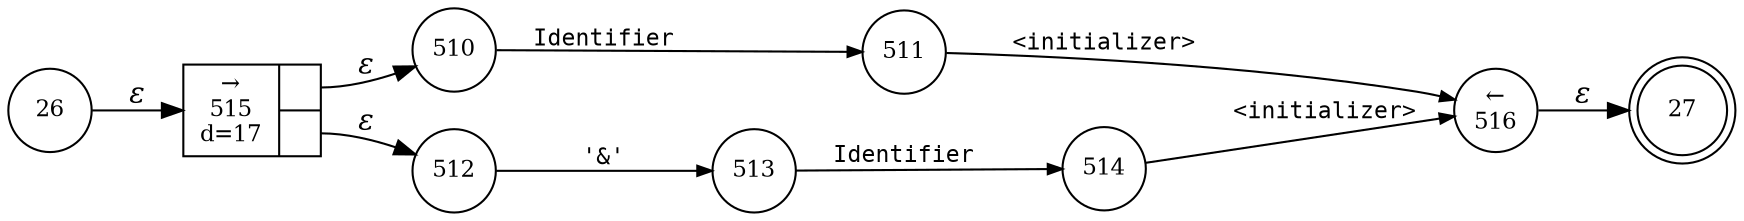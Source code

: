 digraph ATN {
rankdir=LR;
s27[fontsize=11, label="27", shape=doublecircle, fixedsize=true, width=.6];
s512[fontsize=11,label="512", shape=circle, fixedsize=true, width=.55, peripheries=1];
s513[fontsize=11,label="513", shape=circle, fixedsize=true, width=.55, peripheries=1];
s514[fontsize=11,label="514", shape=circle, fixedsize=true, width=.55, peripheries=1];
s515[fontsize=11,label="{&rarr;\n515\nd=17|{<p0>|<p1>}}", shape=record, fixedsize=false, peripheries=1];
s516[fontsize=11,label="&larr;\n516", shape=circle, fixedsize=true, width=.55, peripheries=1];
s26[fontsize=11,label="26", shape=circle, fixedsize=true, width=.55, peripheries=1];
s510[fontsize=11,label="510", shape=circle, fixedsize=true, width=.55, peripheries=1];
s511[fontsize=11,label="511", shape=circle, fixedsize=true, width=.55, peripheries=1];
s26 -> s515 [fontname="Times-Italic", label="&epsilon;"];
s515:p0 -> s510 [fontname="Times-Italic", label="&epsilon;"];
s515:p1 -> s512 [fontname="Times-Italic", label="&epsilon;"];
s510 -> s511 [fontsize=11, fontname="Courier", arrowsize=.7, label = "Identifier", arrowhead = normal];
s512 -> s513 [fontsize=11, fontname="Courier", arrowsize=.7, label = "'&'", arrowhead = normal];
s511 -> s516 [fontsize=11, fontname="Courier", arrowsize=.7, label = "<initializer>", arrowhead = normal];
s513 -> s514 [fontsize=11, fontname="Courier", arrowsize=.7, label = "Identifier", arrowhead = normal];
s516 -> s27 [fontname="Times-Italic", label="&epsilon;"];
s514 -> s516 [fontsize=11, fontname="Courier", arrowsize=.7, label = "<initializer>", arrowhead = normal];
}